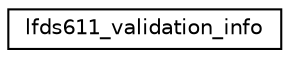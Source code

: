 digraph "Graphical Class Hierarchy"
{
 // LATEX_PDF_SIZE
  edge [fontname="Helvetica",fontsize="10",labelfontname="Helvetica",labelfontsize="10"];
  node [fontname="Helvetica",fontsize="10",shape=record];
  rankdir="LR";
  Node0 [label="lfds611_validation_info",height=0.2,width=0.4,color="black", fillcolor="white", style="filled",URL="$structlfds611__validation__info.html",tooltip=" "];
}
